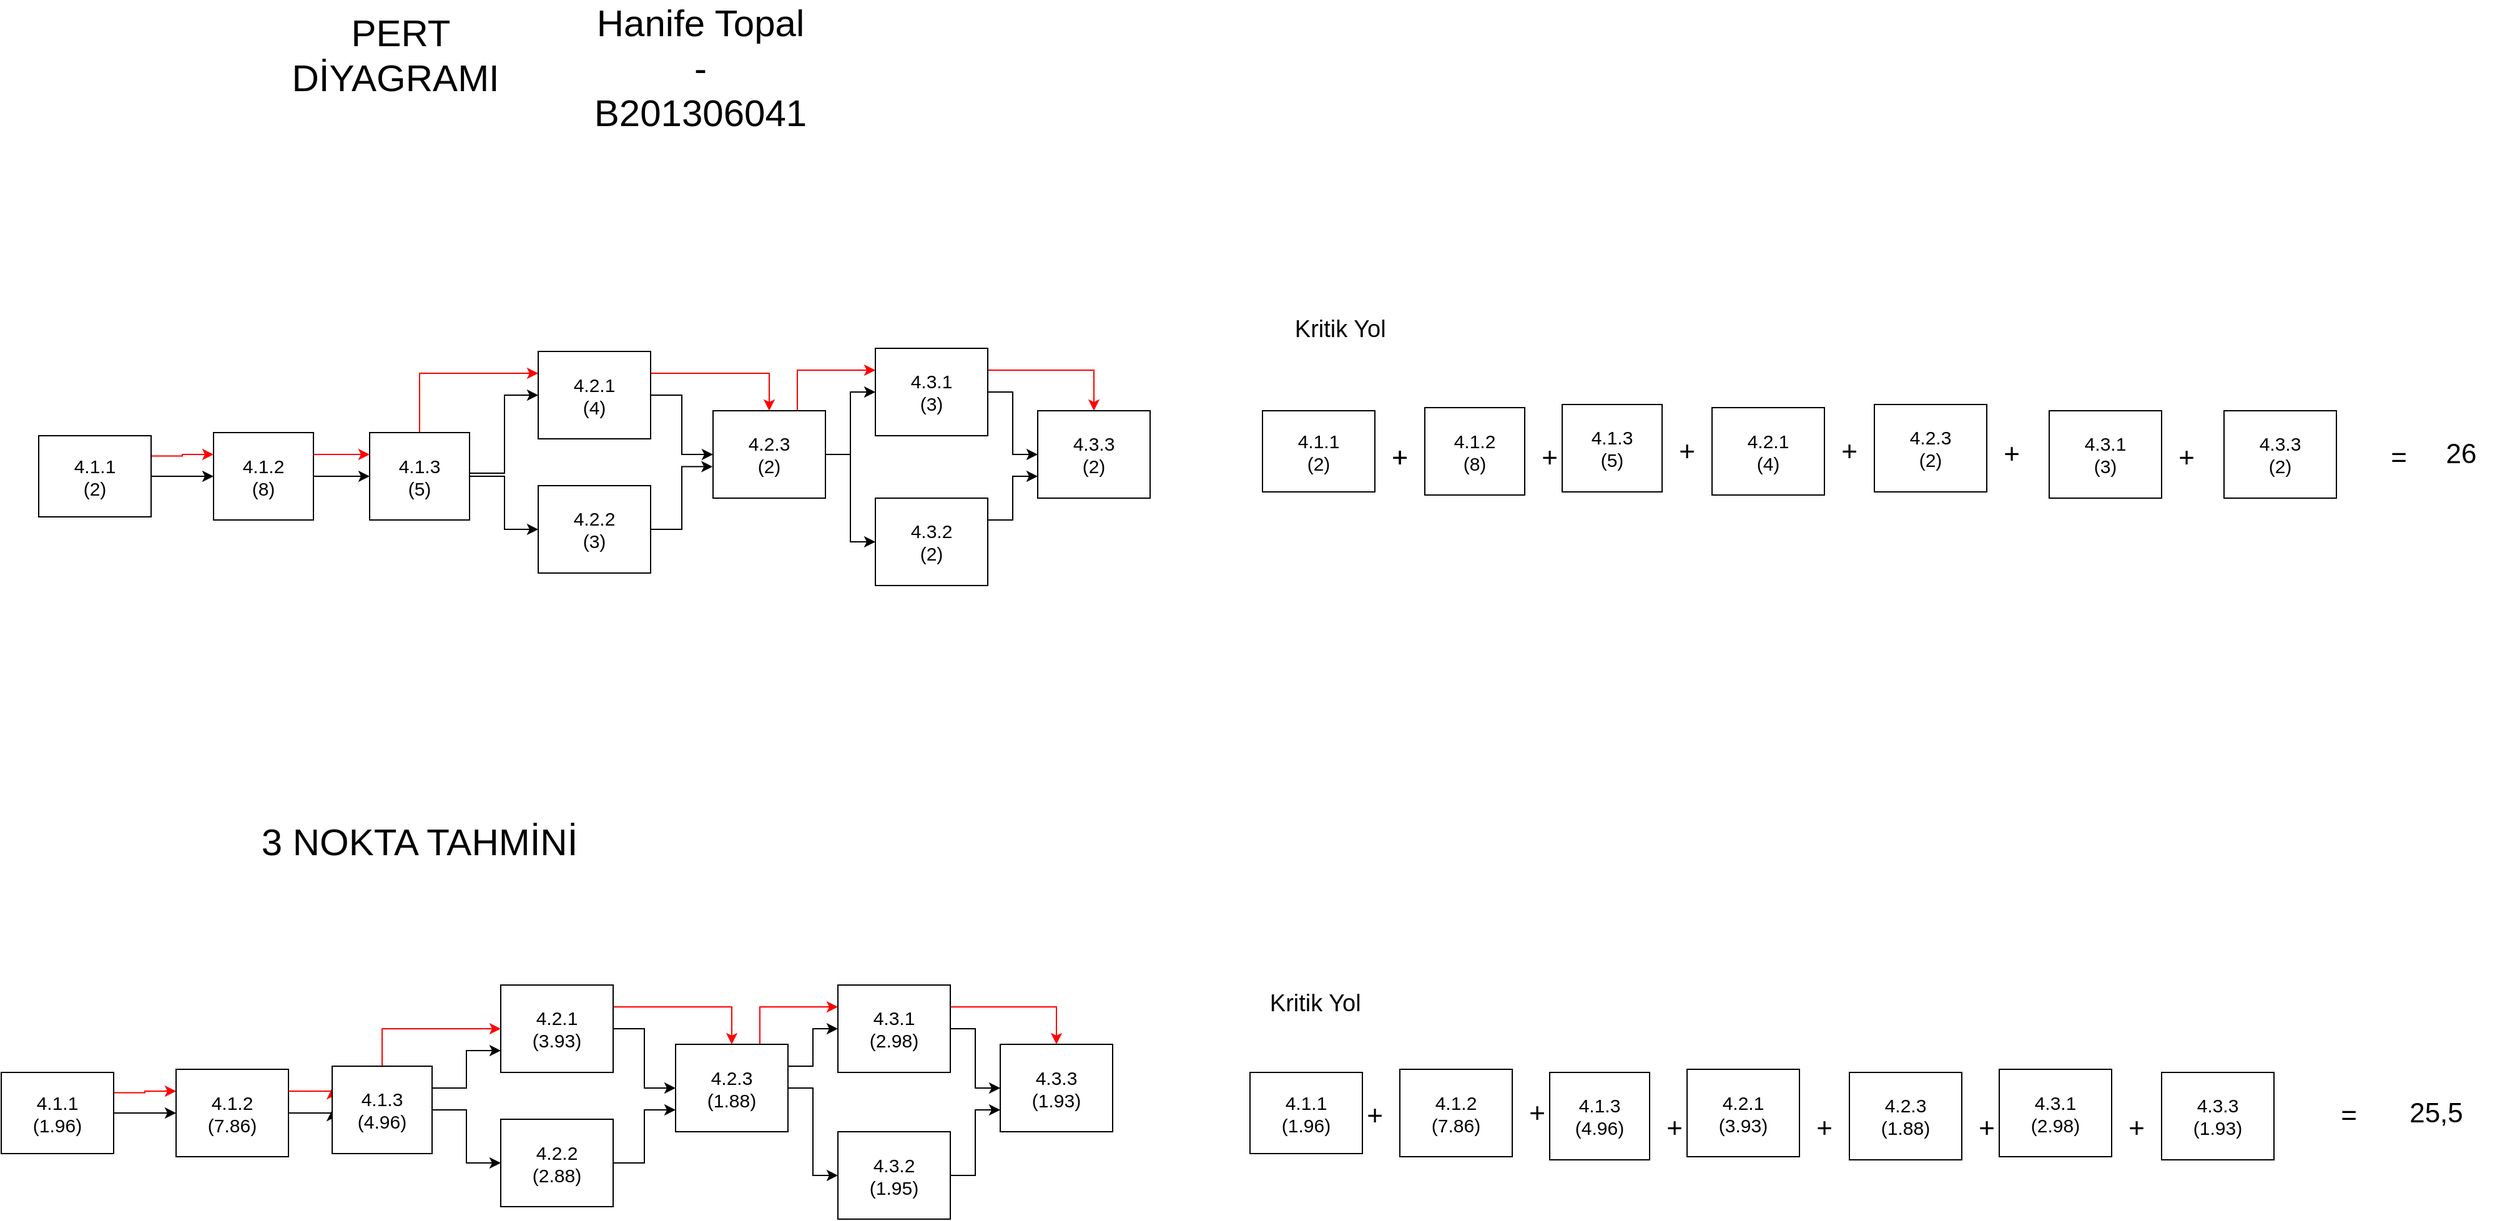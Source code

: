 <mxfile version="20.8.16" type="device"><diagram name="Sayfa -1" id="czpqx-SmqNWBhqvdrwHS"><mxGraphModel dx="1036" dy="606" grid="1" gridSize="10" guides="1" tooltips="1" connect="1" arrows="1" fold="1" page="1" pageScale="1" pageWidth="2339" pageHeight="3300" math="0" shadow="0"><root><mxCell id="0"/><mxCell id="1" parent="0"/><mxCell id="DnZMK_CYXz02ugUzbu5q-1" value="PERT DİYAGRAMI&amp;nbsp;" style="text;html=1;strokeColor=none;fillColor=none;align=center;verticalAlign=middle;whiteSpace=wrap;rounded=0;fontSize=30;" parent="1" vertex="1"><mxGeometry x="820" y="100" width="60" height="30" as="geometry"/></mxCell><mxCell id="DnZMK_CYXz02ugUzbu5q-2" value="Hanife Topal -B201306041" style="text;html=1;strokeColor=none;fillColor=none;align=center;verticalAlign=middle;whiteSpace=wrap;rounded=0;fontSize=30;" parent="1" vertex="1"><mxGeometry x="1060" y="110" width="60" height="30" as="geometry"/></mxCell><mxCell id="twI8yZc3i6uGIzmdYYIp-2" style="edgeStyle=orthogonalEdgeStyle;rounded=0;orthogonalLoop=1;jettySize=auto;html=1;exitX=1;exitY=0.5;exitDx=0;exitDy=0;entryX=0;entryY=0.5;entryDx=0;entryDy=0;" parent="1" source="DnZMK_CYXz02ugUzbu5q-4" target="DnZMK_CYXz02ugUzbu5q-5" edge="1"><mxGeometry relative="1" as="geometry"/></mxCell><mxCell id="twI8yZc3i6uGIzmdYYIp-12" style="edgeStyle=orthogonalEdgeStyle;rounded=0;orthogonalLoop=1;jettySize=auto;html=1;exitX=1;exitY=0.25;exitDx=0;exitDy=0;entryX=0;entryY=0.25;entryDx=0;entryDy=0;strokeColor=#ff0000;" parent="1" source="DnZMK_CYXz02ugUzbu5q-4" target="DnZMK_CYXz02ugUzbu5q-5" edge="1"><mxGeometry relative="1" as="geometry"/></mxCell><mxCell id="DnZMK_CYXz02ugUzbu5q-4" value="4.1.1&lt;br&gt;(2)" style="rectangle;whiteSpace=wrap;html=1;fontSize=15;" parent="1" vertex="1"><mxGeometry x="560" y="420" width="90" height="65" as="geometry"/></mxCell><mxCell id="twI8yZc3i6uGIzmdYYIp-1" style="edgeStyle=orthogonalEdgeStyle;rounded=0;orthogonalLoop=1;jettySize=auto;html=1;exitX=1;exitY=0.5;exitDx=0;exitDy=0;entryX=0;entryY=0.5;entryDx=0;entryDy=0;" parent="1" source="DnZMK_CYXz02ugUzbu5q-5" target="DnZMK_CYXz02ugUzbu5q-6" edge="1"><mxGeometry relative="1" as="geometry"/></mxCell><mxCell id="twI8yZc3i6uGIzmdYYIp-13" style="edgeStyle=orthogonalEdgeStyle;rounded=0;orthogonalLoop=1;jettySize=auto;html=1;exitX=1;exitY=0.25;exitDx=0;exitDy=0;entryX=0;entryY=0.25;entryDx=0;entryDy=0;strokeColor=#ff0000;" parent="1" source="DnZMK_CYXz02ugUzbu5q-5" target="DnZMK_CYXz02ugUzbu5q-6" edge="1"><mxGeometry relative="1" as="geometry"/></mxCell><mxCell id="DnZMK_CYXz02ugUzbu5q-5" value="4.1.2&lt;br&gt;(8)" style="rectangle;whiteSpace=wrap;html=1;fontSize=15;" parent="1" vertex="1"><mxGeometry x="700" y="417.5" width="80" height="70" as="geometry"/></mxCell><mxCell id="twI8yZc3i6uGIzmdYYIp-3" style="edgeStyle=orthogonalEdgeStyle;rounded=0;orthogonalLoop=1;jettySize=auto;html=1;exitX=1;exitY=0.25;exitDx=0;exitDy=0;entryX=0;entryY=0.5;entryDx=0;entryDy=0;" parent="1" source="DnZMK_CYXz02ugUzbu5q-6" target="DnZMK_CYXz02ugUzbu5q-8" edge="1"><mxGeometry relative="1" as="geometry"><Array as="points"><mxPoint x="905" y="450"/><mxPoint x="933" y="450"/><mxPoint x="933" y="388"/></Array></mxGeometry></mxCell><mxCell id="twI8yZc3i6uGIzmdYYIp-4" style="edgeStyle=orthogonalEdgeStyle;rounded=0;orthogonalLoop=1;jettySize=auto;html=1;exitX=1;exitY=0.5;exitDx=0;exitDy=0;entryX=0;entryY=0.5;entryDx=0;entryDy=0;" parent="1" source="DnZMK_CYXz02ugUzbu5q-6" target="DnZMK_CYXz02ugUzbu5q-9" edge="1"><mxGeometry relative="1" as="geometry"><Array as="points"><mxPoint x="933" y="453"/><mxPoint x="933" y="495"/></Array></mxGeometry></mxCell><mxCell id="twI8yZc3i6uGIzmdYYIp-14" style="edgeStyle=orthogonalEdgeStyle;rounded=0;orthogonalLoop=1;jettySize=auto;html=1;exitX=0.5;exitY=0;exitDx=0;exitDy=0;entryX=0;entryY=0.25;entryDx=0;entryDy=0;strokeColor=#ff0000;" parent="1" source="DnZMK_CYXz02ugUzbu5q-6" target="DnZMK_CYXz02ugUzbu5q-8" edge="1"><mxGeometry relative="1" as="geometry"/></mxCell><mxCell id="DnZMK_CYXz02ugUzbu5q-6" value="4.1.3&lt;br&gt;(5)" style="rectangle&#10;;whiteSpace=wrap;html=1;fontSize=15;" parent="1" vertex="1"><mxGeometry x="825" y="417.5" width="80" height="70" as="geometry"/></mxCell><mxCell id="twI8yZc3i6uGIzmdYYIp-6" style="edgeStyle=orthogonalEdgeStyle;rounded=0;orthogonalLoop=1;jettySize=auto;html=1;exitX=1;exitY=0.5;exitDx=0;exitDy=0;entryX=0;entryY=0.5;entryDx=0;entryDy=0;" parent="1" source="DnZMK_CYXz02ugUzbu5q-8" target="DnZMK_CYXz02ugUzbu5q-10" edge="1"><mxGeometry relative="1" as="geometry"/></mxCell><mxCell id="twI8yZc3i6uGIzmdYYIp-15" style="edgeStyle=orthogonalEdgeStyle;rounded=0;orthogonalLoop=1;jettySize=auto;html=1;exitX=1;exitY=0.25;exitDx=0;exitDy=0;entryX=0.5;entryY=0;entryDx=0;entryDy=0;strokeColor=#ff0000;" parent="1" source="DnZMK_CYXz02ugUzbu5q-8" target="DnZMK_CYXz02ugUzbu5q-10" edge="1"><mxGeometry relative="1" as="geometry"/></mxCell><mxCell id="DnZMK_CYXz02ugUzbu5q-8" value="4.2.1&lt;br&gt;(4)" style="rectangle;whiteSpace=wrap;html=1;fontSize=15;" parent="1" vertex="1"><mxGeometry x="960" y="352.5" width="90" height="70" as="geometry"/></mxCell><mxCell id="twI8yZc3i6uGIzmdYYIp-5" style="edgeStyle=orthogonalEdgeStyle;rounded=0;orthogonalLoop=1;jettySize=auto;html=1;exitX=1;exitY=0.5;exitDx=0;exitDy=0;entryX=-0.004;entryY=0.64;entryDx=0;entryDy=0;entryPerimeter=0;" parent="1" source="DnZMK_CYXz02ugUzbu5q-9" target="DnZMK_CYXz02ugUzbu5q-10" edge="1"><mxGeometry relative="1" as="geometry"/></mxCell><mxCell id="DnZMK_CYXz02ugUzbu5q-9" value="4.2.2&lt;br&gt;(3)" style="rectangle&#10;;whiteSpace=wrap;html=1;fontSize=15;" parent="1" vertex="1"><mxGeometry x="960" y="460" width="90" height="70" as="geometry"/></mxCell><mxCell id="twI8yZc3i6uGIzmdYYIp-7" style="edgeStyle=orthogonalEdgeStyle;rounded=0;orthogonalLoop=1;jettySize=auto;html=1;exitX=1;exitY=0.5;exitDx=0;exitDy=0;entryX=0;entryY=0.5;entryDx=0;entryDy=0;" parent="1" source="DnZMK_CYXz02ugUzbu5q-10" target="DnZMK_CYXz02ugUzbu5q-12" edge="1"><mxGeometry relative="1" as="geometry"/></mxCell><mxCell id="twI8yZc3i6uGIzmdYYIp-8" style="edgeStyle=orthogonalEdgeStyle;rounded=0;orthogonalLoop=1;jettySize=auto;html=1;exitX=1;exitY=0.5;exitDx=0;exitDy=0;entryX=0;entryY=0.5;entryDx=0;entryDy=0;" parent="1" source="DnZMK_CYXz02ugUzbu5q-10" target="DnZMK_CYXz02ugUzbu5q-13" edge="1"><mxGeometry relative="1" as="geometry"/></mxCell><mxCell id="twI8yZc3i6uGIzmdYYIp-16" style="edgeStyle=orthogonalEdgeStyle;rounded=0;orthogonalLoop=1;jettySize=auto;html=1;exitX=0.75;exitY=0;exitDx=0;exitDy=0;entryX=0;entryY=0.25;entryDx=0;entryDy=0;strokeColor=#ff0000;" parent="1" source="DnZMK_CYXz02ugUzbu5q-10" target="DnZMK_CYXz02ugUzbu5q-12" edge="1"><mxGeometry relative="1" as="geometry"/></mxCell><mxCell id="DnZMK_CYXz02ugUzbu5q-10" value="4.2.3&lt;br&gt;(2)" style="rectangle;whiteSpace=wrap;html=1;fontSize=15;" parent="1" vertex="1"><mxGeometry x="1100" y="400" width="90" height="70" as="geometry"/></mxCell><mxCell id="twI8yZc3i6uGIzmdYYIp-9" style="edgeStyle=orthogonalEdgeStyle;rounded=0;orthogonalLoop=1;jettySize=auto;html=1;exitX=1;exitY=0.5;exitDx=0;exitDy=0;" parent="1" source="DnZMK_CYXz02ugUzbu5q-12" target="DnZMK_CYXz02ugUzbu5q-14" edge="1"><mxGeometry relative="1" as="geometry"/></mxCell><mxCell id="twI8yZc3i6uGIzmdYYIp-17" style="edgeStyle=orthogonalEdgeStyle;rounded=0;orthogonalLoop=1;jettySize=auto;html=1;exitX=1;exitY=0.25;exitDx=0;exitDy=0;entryX=0.5;entryY=0;entryDx=0;entryDy=0;strokeColor=#ff0000;" parent="1" source="DnZMK_CYXz02ugUzbu5q-12" target="DnZMK_CYXz02ugUzbu5q-14" edge="1"><mxGeometry relative="1" as="geometry"/></mxCell><mxCell id="DnZMK_CYXz02ugUzbu5q-12" value="4.3.1&lt;br&gt;(3)" style="rectangle;whiteSpace=wrap;html=1;fontSize=15;" parent="1" vertex="1"><mxGeometry x="1230" y="350" width="90" height="70" as="geometry"/></mxCell><mxCell id="twI8yZc3i6uGIzmdYYIp-11" style="edgeStyle=orthogonalEdgeStyle;rounded=0;orthogonalLoop=1;jettySize=auto;html=1;exitX=1;exitY=0.25;exitDx=0;exitDy=0;entryX=0;entryY=0.75;entryDx=0;entryDy=0;" parent="1" source="DnZMK_CYXz02ugUzbu5q-13" target="DnZMK_CYXz02ugUzbu5q-14" edge="1"><mxGeometry relative="1" as="geometry"/></mxCell><mxCell id="DnZMK_CYXz02ugUzbu5q-13" value="4.3.2&lt;br&gt;(2)" style="rectangle;whiteSpace=wrap;html=1;fontSize=15;" parent="1" vertex="1"><mxGeometry x="1230" y="470" width="90" height="70" as="geometry"/></mxCell><mxCell id="DnZMK_CYXz02ugUzbu5q-14" value="4.3.3&lt;br&gt;(2)" style="rectangle&#10;;whiteSpace=wrap;html=1;fontSize=15;" parent="1" vertex="1"><mxGeometry x="1360" y="400" width="90" height="70" as="geometry"/></mxCell><mxCell id="DnZMK_CYXz02ugUzbu5q-19" value="&lt;font style=&quot;font-size: 19px;&quot;&gt;Kritik Yol&amp;nbsp;&lt;/font&gt;" style="text;html=1;strokeColor=none;fillColor=none;align=center;verticalAlign=middle;whiteSpace=wrap;rounded=0;fontSize=15;" parent="1" vertex="1"><mxGeometry x="1540" y="320" width="130" height="30" as="geometry"/></mxCell><mxCell id="DnZMK_CYXz02ugUzbu5q-21" value="&lt;font style=&quot;font-size: 30px;&quot;&gt;3 NOKTA TAHMİNİ&lt;/font&gt;" style="text;html=1;strokeColor=none;fillColor=none;align=center;verticalAlign=middle;whiteSpace=wrap;rounded=0;fontSize=30;" parent="1" vertex="1"><mxGeometry x="730" y="730" width="270" height="30" as="geometry"/></mxCell><mxCell id="DnZMK_CYXz02ugUzbu5q-24" value="&lt;font style=&quot;font-size: 19px;&quot;&gt;Kritik Yol&amp;nbsp;&lt;/font&gt;" style="text;html=1;strokeColor=none;fillColor=none;align=center;verticalAlign=middle;whiteSpace=wrap;rounded=0;fontSize=15;" parent="1" vertex="1"><mxGeometry x="1520" y="860" width="130" height="30" as="geometry"/></mxCell><mxCell id="twI8yZc3i6uGIzmdYYIp-18" style="edgeStyle=orthogonalEdgeStyle;rounded=0;orthogonalLoop=1;jettySize=auto;html=1;exitX=1;exitY=0.5;exitDx=0;exitDy=0;entryX=0;entryY=0.5;entryDx=0;entryDy=0;strokeColor=#000000;" parent="1" source="mfwWLHLt0Kqw-yLKDEQC-15" target="mfwWLHLt0Kqw-yLKDEQC-16" edge="1"><mxGeometry relative="1" as="geometry"/></mxCell><mxCell id="twI8yZc3i6uGIzmdYYIp-30" style="edgeStyle=orthogonalEdgeStyle;rounded=0;orthogonalLoop=1;jettySize=auto;html=1;exitX=1;exitY=0.25;exitDx=0;exitDy=0;entryX=0;entryY=0.25;entryDx=0;entryDy=0;strokeColor=#ff0000;" parent="1" source="mfwWLHLt0Kqw-yLKDEQC-15" target="mfwWLHLt0Kqw-yLKDEQC-16" edge="1"><mxGeometry relative="1" as="geometry"/></mxCell><mxCell id="mfwWLHLt0Kqw-yLKDEQC-15" value="4.1.1&lt;br&gt;(1.96)" style="rectangle;whiteSpace=wrap;html=1;fontSize=15;" parent="1" vertex="1"><mxGeometry x="530" y="930" width="90" height="65" as="geometry"/></mxCell><mxCell id="twI8yZc3i6uGIzmdYYIp-19" style="edgeStyle=orthogonalEdgeStyle;rounded=0;orthogonalLoop=1;jettySize=auto;html=1;exitX=1;exitY=0.5;exitDx=0;exitDy=0;entryX=0;entryY=0.5;entryDx=0;entryDy=0;strokeColor=#000000;" parent="1" source="mfwWLHLt0Kqw-yLKDEQC-16" target="mfwWLHLt0Kqw-yLKDEQC-17" edge="1"><mxGeometry relative="1" as="geometry"/></mxCell><mxCell id="twI8yZc3i6uGIzmdYYIp-31" style="edgeStyle=orthogonalEdgeStyle;rounded=0;orthogonalLoop=1;jettySize=auto;html=1;exitX=1;exitY=0.25;exitDx=0;exitDy=0;entryX=0;entryY=0.25;entryDx=0;entryDy=0;strokeColor=#ff0000;" parent="1" source="mfwWLHLt0Kqw-yLKDEQC-16" target="mfwWLHLt0Kqw-yLKDEQC-17" edge="1"><mxGeometry relative="1" as="geometry"/></mxCell><mxCell id="mfwWLHLt0Kqw-yLKDEQC-16" value="4.1.2&lt;br&gt;(7.86)" style="rectangle;whiteSpace=wrap;html=1;fontSize=15;" parent="1" vertex="1"><mxGeometry x="670" y="927.5" width="90" height="70" as="geometry"/></mxCell><mxCell id="twI8yZc3i6uGIzmdYYIp-20" style="edgeStyle=orthogonalEdgeStyle;rounded=0;orthogonalLoop=1;jettySize=auto;html=1;exitX=1;exitY=0.25;exitDx=0;exitDy=0;entryX=0;entryY=0.75;entryDx=0;entryDy=0;strokeColor=#000000;" parent="1" source="mfwWLHLt0Kqw-yLKDEQC-17" target="mfwWLHLt0Kqw-yLKDEQC-18" edge="1"><mxGeometry relative="1" as="geometry"/></mxCell><mxCell id="twI8yZc3i6uGIzmdYYIp-21" style="edgeStyle=orthogonalEdgeStyle;rounded=0;orthogonalLoop=1;jettySize=auto;html=1;exitX=1;exitY=0.5;exitDx=0;exitDy=0;entryX=0;entryY=0.5;entryDx=0;entryDy=0;strokeColor=#000000;" parent="1" source="mfwWLHLt0Kqw-yLKDEQC-17" target="mfwWLHLt0Kqw-yLKDEQC-19" edge="1"><mxGeometry relative="1" as="geometry"/></mxCell><mxCell id="twI8yZc3i6uGIzmdYYIp-32" style="edgeStyle=orthogonalEdgeStyle;rounded=0;orthogonalLoop=1;jettySize=auto;html=1;exitX=0.5;exitY=0;exitDx=0;exitDy=0;strokeColor=#ff0000;" parent="1" source="mfwWLHLt0Kqw-yLKDEQC-17" target="mfwWLHLt0Kqw-yLKDEQC-18" edge="1"><mxGeometry relative="1" as="geometry"/></mxCell><mxCell id="mfwWLHLt0Kqw-yLKDEQC-17" value="4.1.3&lt;br&gt;(4.96)" style="rectangle&#10;;whiteSpace=wrap;html=1;fontSize=15;" parent="1" vertex="1"><mxGeometry x="795" y="925" width="80" height="70" as="geometry"/></mxCell><mxCell id="twI8yZc3i6uGIzmdYYIp-23" style="edgeStyle=orthogonalEdgeStyle;rounded=0;orthogonalLoop=1;jettySize=auto;html=1;exitX=1;exitY=0.5;exitDx=0;exitDy=0;entryX=0;entryY=0.5;entryDx=0;entryDy=0;strokeColor=#000000;" parent="1" source="mfwWLHLt0Kqw-yLKDEQC-18" target="mfwWLHLt0Kqw-yLKDEQC-20" edge="1"><mxGeometry relative="1" as="geometry"/></mxCell><mxCell id="twI8yZc3i6uGIzmdYYIp-33" style="edgeStyle=orthogonalEdgeStyle;rounded=0;orthogonalLoop=1;jettySize=auto;html=1;exitX=1;exitY=0.25;exitDx=0;exitDy=0;entryX=0.5;entryY=0;entryDx=0;entryDy=0;strokeColor=#ff0000;" parent="1" source="mfwWLHLt0Kqw-yLKDEQC-18" target="mfwWLHLt0Kqw-yLKDEQC-20" edge="1"><mxGeometry relative="1" as="geometry"/></mxCell><mxCell id="mfwWLHLt0Kqw-yLKDEQC-18" value="4.2.1&lt;br&gt;(3.93)" style="rectangle;whiteSpace=wrap;html=1;fontSize=15;" parent="1" vertex="1"><mxGeometry x="930" y="860" width="90" height="70" as="geometry"/></mxCell><mxCell id="twI8yZc3i6uGIzmdYYIp-24" style="edgeStyle=orthogonalEdgeStyle;rounded=0;orthogonalLoop=1;jettySize=auto;html=1;exitX=1;exitY=0.5;exitDx=0;exitDy=0;entryX=0;entryY=0.75;entryDx=0;entryDy=0;strokeColor=#000000;" parent="1" source="mfwWLHLt0Kqw-yLKDEQC-19" target="mfwWLHLt0Kqw-yLKDEQC-20" edge="1"><mxGeometry relative="1" as="geometry"/></mxCell><mxCell id="mfwWLHLt0Kqw-yLKDEQC-19" value="4.2.2&lt;br&gt;(2.88)" style="rectangle&#10;;whiteSpace=wrap;html=1;fontSize=15;" parent="1" vertex="1"><mxGeometry x="930" y="967.5" width="90" height="70" as="geometry"/></mxCell><mxCell id="twI8yZc3i6uGIzmdYYIp-25" style="edgeStyle=orthogonalEdgeStyle;rounded=0;orthogonalLoop=1;jettySize=auto;html=1;exitX=1;exitY=0.25;exitDx=0;exitDy=0;entryX=0;entryY=0.5;entryDx=0;entryDy=0;strokeColor=#000000;" parent="1" source="mfwWLHLt0Kqw-yLKDEQC-20" target="mfwWLHLt0Kqw-yLKDEQC-21" edge="1"><mxGeometry relative="1" as="geometry"/></mxCell><mxCell id="twI8yZc3i6uGIzmdYYIp-26" style="edgeStyle=orthogonalEdgeStyle;rounded=0;orthogonalLoop=1;jettySize=auto;html=1;exitX=1;exitY=0.5;exitDx=0;exitDy=0;entryX=0;entryY=0.5;entryDx=0;entryDy=0;strokeColor=#000000;" parent="1" source="mfwWLHLt0Kqw-yLKDEQC-20" target="mfwWLHLt0Kqw-yLKDEQC-22" edge="1"><mxGeometry relative="1" as="geometry"/></mxCell><mxCell id="twI8yZc3i6uGIzmdYYIp-34" style="edgeStyle=orthogonalEdgeStyle;rounded=0;orthogonalLoop=1;jettySize=auto;html=1;exitX=0.75;exitY=0;exitDx=0;exitDy=0;entryX=0;entryY=0.25;entryDx=0;entryDy=0;strokeColor=#ff0000;" parent="1" source="mfwWLHLt0Kqw-yLKDEQC-20" target="mfwWLHLt0Kqw-yLKDEQC-21" edge="1"><mxGeometry relative="1" as="geometry"/></mxCell><mxCell id="mfwWLHLt0Kqw-yLKDEQC-20" value="4.2.3&lt;br&gt;(1.88)" style="rectangle;whiteSpace=wrap;html=1;fontSize=15;" parent="1" vertex="1"><mxGeometry x="1070" y="907.5" width="90" height="70" as="geometry"/></mxCell><mxCell id="twI8yZc3i6uGIzmdYYIp-27" style="edgeStyle=orthogonalEdgeStyle;rounded=0;orthogonalLoop=1;jettySize=auto;html=1;exitX=1;exitY=0.5;exitDx=0;exitDy=0;entryX=0;entryY=0.5;entryDx=0;entryDy=0;strokeColor=#000000;" parent="1" source="mfwWLHLt0Kqw-yLKDEQC-21" target="mfwWLHLt0Kqw-yLKDEQC-23" edge="1"><mxGeometry relative="1" as="geometry"/></mxCell><mxCell id="twI8yZc3i6uGIzmdYYIp-36" style="edgeStyle=orthogonalEdgeStyle;rounded=0;orthogonalLoop=1;jettySize=auto;html=1;exitX=1;exitY=0.25;exitDx=0;exitDy=0;entryX=0.5;entryY=0;entryDx=0;entryDy=0;strokeColor=#ff0000;" parent="1" source="mfwWLHLt0Kqw-yLKDEQC-21" target="mfwWLHLt0Kqw-yLKDEQC-23" edge="1"><mxGeometry relative="1" as="geometry"/></mxCell><mxCell id="mfwWLHLt0Kqw-yLKDEQC-21" value="4.3.1&lt;br&gt;(2.98)" style="rectangle;whiteSpace=wrap;html=1;fontSize=15;" parent="1" vertex="1"><mxGeometry x="1200" y="860" width="90" height="70" as="geometry"/></mxCell><mxCell id="twI8yZc3i6uGIzmdYYIp-28" style="edgeStyle=orthogonalEdgeStyle;rounded=0;orthogonalLoop=1;jettySize=auto;html=1;exitX=1;exitY=0.5;exitDx=0;exitDy=0;entryX=0;entryY=0.75;entryDx=0;entryDy=0;strokeColor=#000000;" parent="1" source="mfwWLHLt0Kqw-yLKDEQC-22" target="mfwWLHLt0Kqw-yLKDEQC-23" edge="1"><mxGeometry relative="1" as="geometry"/></mxCell><mxCell id="mfwWLHLt0Kqw-yLKDEQC-22" value="4.3.2&lt;br&gt;(1.95)" style="rectangle;whiteSpace=wrap;html=1;fontSize=15;" parent="1" vertex="1"><mxGeometry x="1200" y="977.5" width="90" height="70" as="geometry"/></mxCell><mxCell id="mfwWLHLt0Kqw-yLKDEQC-23" value="4.3.3&lt;br&gt;(1.93)" style="rectangle&#10;;whiteSpace=wrap;html=1;fontSize=15;" parent="1" vertex="1"><mxGeometry x="1330" y="907.5" width="90" height="70" as="geometry"/></mxCell><mxCell id="twI8yZc3i6uGIzmdYYIp-37" value="4.1.1&lt;br&gt;(2)" style="rectangle;whiteSpace=wrap;html=1;fontSize=15;" parent="1" vertex="1"><mxGeometry x="1540" y="400" width="90" height="65" as="geometry"/></mxCell><mxCell id="twI8yZc3i6uGIzmdYYIp-38" value="4.1.2&lt;br&gt;(8)" style="rectangle;whiteSpace=wrap;html=1;fontSize=15;" parent="1" vertex="1"><mxGeometry x="1670" y="397.5" width="80" height="70" as="geometry"/></mxCell><mxCell id="twI8yZc3i6uGIzmdYYIp-39" value="4.1.3&lt;br&gt;(5)" style="rectangle&#10;;whiteSpace=wrap;html=1;fontSize=15;" parent="1" vertex="1"><mxGeometry x="1780" y="395" width="80" height="70" as="geometry"/></mxCell><mxCell id="twI8yZc3i6uGIzmdYYIp-40" value="4.2.1&lt;br&gt;(4)" style="rectangle;whiteSpace=wrap;html=1;fontSize=15;" parent="1" vertex="1"><mxGeometry x="1900" y="397.5" width="90" height="70" as="geometry"/></mxCell><mxCell id="twI8yZc3i6uGIzmdYYIp-41" value="4.2.3&lt;br&gt;(2)" style="rectangle;whiteSpace=wrap;html=1;fontSize=15;" parent="1" vertex="1"><mxGeometry x="2030" y="395" width="90" height="70" as="geometry"/></mxCell><mxCell id="twI8yZc3i6uGIzmdYYIp-42" value="4.3.1&lt;br&gt;(3)" style="rectangle;whiteSpace=wrap;html=1;fontSize=15;" parent="1" vertex="1"><mxGeometry x="2170" y="400" width="90" height="70" as="geometry"/></mxCell><mxCell id="twI8yZc3i6uGIzmdYYIp-43" value="4.3.3&lt;br&gt;(2)" style="rectangle&#10;;whiteSpace=wrap;html=1;fontSize=15;" parent="1" vertex="1"><mxGeometry x="2310" y="400" width="90" height="70" as="geometry"/></mxCell><mxCell id="twI8yZc3i6uGIzmdYYIp-44" value="&lt;font style=&quot;font-size: 22px;&quot;&gt;+&lt;/font&gt;" style="text;html=1;strokeColor=none;fillColor=none;align=center;verticalAlign=middle;whiteSpace=wrap;rounded=0;" parent="1" vertex="1"><mxGeometry x="1620" y="422.5" width="60" height="30" as="geometry"/></mxCell><mxCell id="twI8yZc3i6uGIzmdYYIp-47" value="&lt;font style=&quot;font-size: 22px;&quot;&gt;+&lt;/font&gt;" style="text;html=1;strokeColor=none;fillColor=none;align=center;verticalAlign=middle;whiteSpace=wrap;rounded=0;" parent="1" vertex="1"><mxGeometry x="1620" y="422.5" width="60" height="30" as="geometry"/></mxCell><mxCell id="twI8yZc3i6uGIzmdYYIp-48" value="&lt;font style=&quot;font-size: 22px;&quot;&gt;+&lt;/font&gt;" style="text;html=1;strokeColor=none;fillColor=none;align=center;verticalAlign=middle;whiteSpace=wrap;rounded=0;" parent="1" vertex="1"><mxGeometry x="1740" y="422.5" width="60" height="30" as="geometry"/></mxCell><mxCell id="twI8yZc3i6uGIzmdYYIp-49" value="&lt;font style=&quot;font-size: 22px;&quot;&gt;+&lt;/font&gt;" style="text;html=1;strokeColor=none;fillColor=none;align=center;verticalAlign=middle;whiteSpace=wrap;rounded=0;" parent="1" vertex="1"><mxGeometry x="1850" y="417.5" width="60" height="30" as="geometry"/></mxCell><mxCell id="twI8yZc3i6uGIzmdYYIp-50" value="&lt;font style=&quot;font-size: 22px;&quot;&gt;+&lt;/font&gt;" style="text;html=1;strokeColor=none;fillColor=none;align=center;verticalAlign=middle;whiteSpace=wrap;rounded=0;" parent="1" vertex="1"><mxGeometry x="1980" y="417.5" width="60" height="30" as="geometry"/></mxCell><mxCell id="twI8yZc3i6uGIzmdYYIp-51" value="&lt;font style=&quot;font-size: 22px;&quot;&gt;+&lt;/font&gt;" style="text;html=1;strokeColor=none;fillColor=none;align=center;verticalAlign=middle;whiteSpace=wrap;rounded=0;" parent="1" vertex="1"><mxGeometry x="2110" y="420" width="60" height="30" as="geometry"/></mxCell><mxCell id="twI8yZc3i6uGIzmdYYIp-52" value="&lt;font style=&quot;font-size: 22px;&quot;&gt;+&lt;/font&gt;" style="text;html=1;strokeColor=none;fillColor=none;align=center;verticalAlign=middle;whiteSpace=wrap;rounded=0;" parent="1" vertex="1"><mxGeometry x="2250" y="422.5" width="60" height="30" as="geometry"/></mxCell><mxCell id="twI8yZc3i6uGIzmdYYIp-53" value="=&lt;br&gt;" style="text;html=1;strokeColor=none;fillColor=none;align=center;verticalAlign=middle;whiteSpace=wrap;rounded=0;fontSize=22;" parent="1" vertex="1"><mxGeometry x="2420" y="422.5" width="60" height="30" as="geometry"/></mxCell><mxCell id="twI8yZc3i6uGIzmdYYIp-54" value="26" style="text;html=1;strokeColor=none;fillColor=none;align=center;verticalAlign=middle;whiteSpace=wrap;rounded=0;fontSize=22;" parent="1" vertex="1"><mxGeometry x="2470" y="420" width="60" height="30" as="geometry"/></mxCell><mxCell id="twI8yZc3i6uGIzmdYYIp-55" value="4.1.1&lt;br&gt;(1.96)" style="rectangle;whiteSpace=wrap;html=1;fontSize=15;" parent="1" vertex="1"><mxGeometry x="1530" y="930" width="90" height="65" as="geometry"/></mxCell><mxCell id="twI8yZc3i6uGIzmdYYIp-56" value="4.1.2&lt;br&gt;(7.86)" style="rectangle;whiteSpace=wrap;html=1;fontSize=15;" parent="1" vertex="1"><mxGeometry x="1650" y="927.5" width="90" height="70" as="geometry"/></mxCell><mxCell id="twI8yZc3i6uGIzmdYYIp-57" value="4.1.3&lt;br&gt;(4.96)" style="rectangle&#10;;whiteSpace=wrap;html=1;fontSize=15;" parent="1" vertex="1"><mxGeometry x="1770" y="930" width="80" height="70" as="geometry"/></mxCell><mxCell id="twI8yZc3i6uGIzmdYYIp-58" value="4.2.1&lt;br&gt;(3.93)" style="rectangle;whiteSpace=wrap;html=1;fontSize=15;" parent="1" vertex="1"><mxGeometry x="1880" y="927.5" width="90" height="70" as="geometry"/></mxCell><mxCell id="twI8yZc3i6uGIzmdYYIp-59" value="4.2.3&lt;br&gt;(1.88)" style="rectangle;whiteSpace=wrap;html=1;fontSize=15;" parent="1" vertex="1"><mxGeometry x="2010" y="930" width="90" height="70" as="geometry"/></mxCell><mxCell id="twI8yZc3i6uGIzmdYYIp-60" value="4.3.1&lt;br&gt;(2.98)" style="rectangle;whiteSpace=wrap;html=1;fontSize=15;" parent="1" vertex="1"><mxGeometry x="2130" y="927.5" width="90" height="70" as="geometry"/></mxCell><mxCell id="twI8yZc3i6uGIzmdYYIp-61" value="4.3.3&lt;br&gt;(1.93)" style="rectangle&#10;;whiteSpace=wrap;html=1;fontSize=15;" parent="1" vertex="1"><mxGeometry x="2260" y="930" width="90" height="70" as="geometry"/></mxCell><mxCell id="twI8yZc3i6uGIzmdYYIp-62" value="=&lt;br&gt;" style="text;html=1;strokeColor=none;fillColor=none;align=center;verticalAlign=middle;whiteSpace=wrap;rounded=0;fontSize=22;" parent="1" vertex="1"><mxGeometry x="2380" y="950" width="60" height="30" as="geometry"/></mxCell><mxCell id="twI8yZc3i6uGIzmdYYIp-63" value="&lt;font style=&quot;font-size: 22px;&quot;&gt;+&lt;/font&gt;" style="text;html=1;strokeColor=none;fillColor=none;align=center;verticalAlign=middle;whiteSpace=wrap;rounded=0;" parent="1" vertex="1"><mxGeometry x="2210" y="960" width="60" height="30" as="geometry"/></mxCell><mxCell id="twI8yZc3i6uGIzmdYYIp-65" value="&lt;font style=&quot;font-size: 22px;&quot;&gt;+&lt;/font&gt;" style="text;html=1;strokeColor=none;fillColor=none;align=center;verticalAlign=middle;whiteSpace=wrap;rounded=0;" parent="1" vertex="1"><mxGeometry x="2090" y="960" width="60" height="30" as="geometry"/></mxCell><mxCell id="twI8yZc3i6uGIzmdYYIp-66" value="&lt;font style=&quot;font-size: 22px;&quot;&gt;+&lt;/font&gt;" style="text;html=1;strokeColor=none;fillColor=none;align=center;verticalAlign=middle;whiteSpace=wrap;rounded=0;" parent="1" vertex="1"><mxGeometry x="1960" y="960" width="60" height="30" as="geometry"/></mxCell><mxCell id="twI8yZc3i6uGIzmdYYIp-67" value="&lt;font style=&quot;font-size: 22px;&quot;&gt;+&lt;/font&gt;" style="text;html=1;strokeColor=none;fillColor=none;align=center;verticalAlign=middle;whiteSpace=wrap;rounded=0;" parent="1" vertex="1"><mxGeometry x="1840" y="960" width="60" height="30" as="geometry"/></mxCell><mxCell id="twI8yZc3i6uGIzmdYYIp-68" value="&lt;font style=&quot;font-size: 22px;&quot;&gt;+&lt;/font&gt;" style="text;html=1;strokeColor=none;fillColor=none;align=center;verticalAlign=middle;whiteSpace=wrap;rounded=0;" parent="1" vertex="1"><mxGeometry x="1730" y="947.5" width="60" height="30" as="geometry"/></mxCell><mxCell id="twI8yZc3i6uGIzmdYYIp-69" value="&lt;font style=&quot;font-size: 22px;&quot;&gt;+&lt;/font&gt;" style="text;html=1;strokeColor=none;fillColor=none;align=center;verticalAlign=middle;whiteSpace=wrap;rounded=0;" parent="1" vertex="1"><mxGeometry x="1600" y="950" width="60" height="30" as="geometry"/></mxCell><mxCell id="twI8yZc3i6uGIzmdYYIp-71" value="25,5" style="text;html=1;strokeColor=none;fillColor=none;align=center;verticalAlign=middle;whiteSpace=wrap;rounded=0;fontSize=22;" parent="1" vertex="1"><mxGeometry x="2450" y="947.5" width="60" height="30" as="geometry"/></mxCell></root></mxGraphModel></diagram></mxfile>